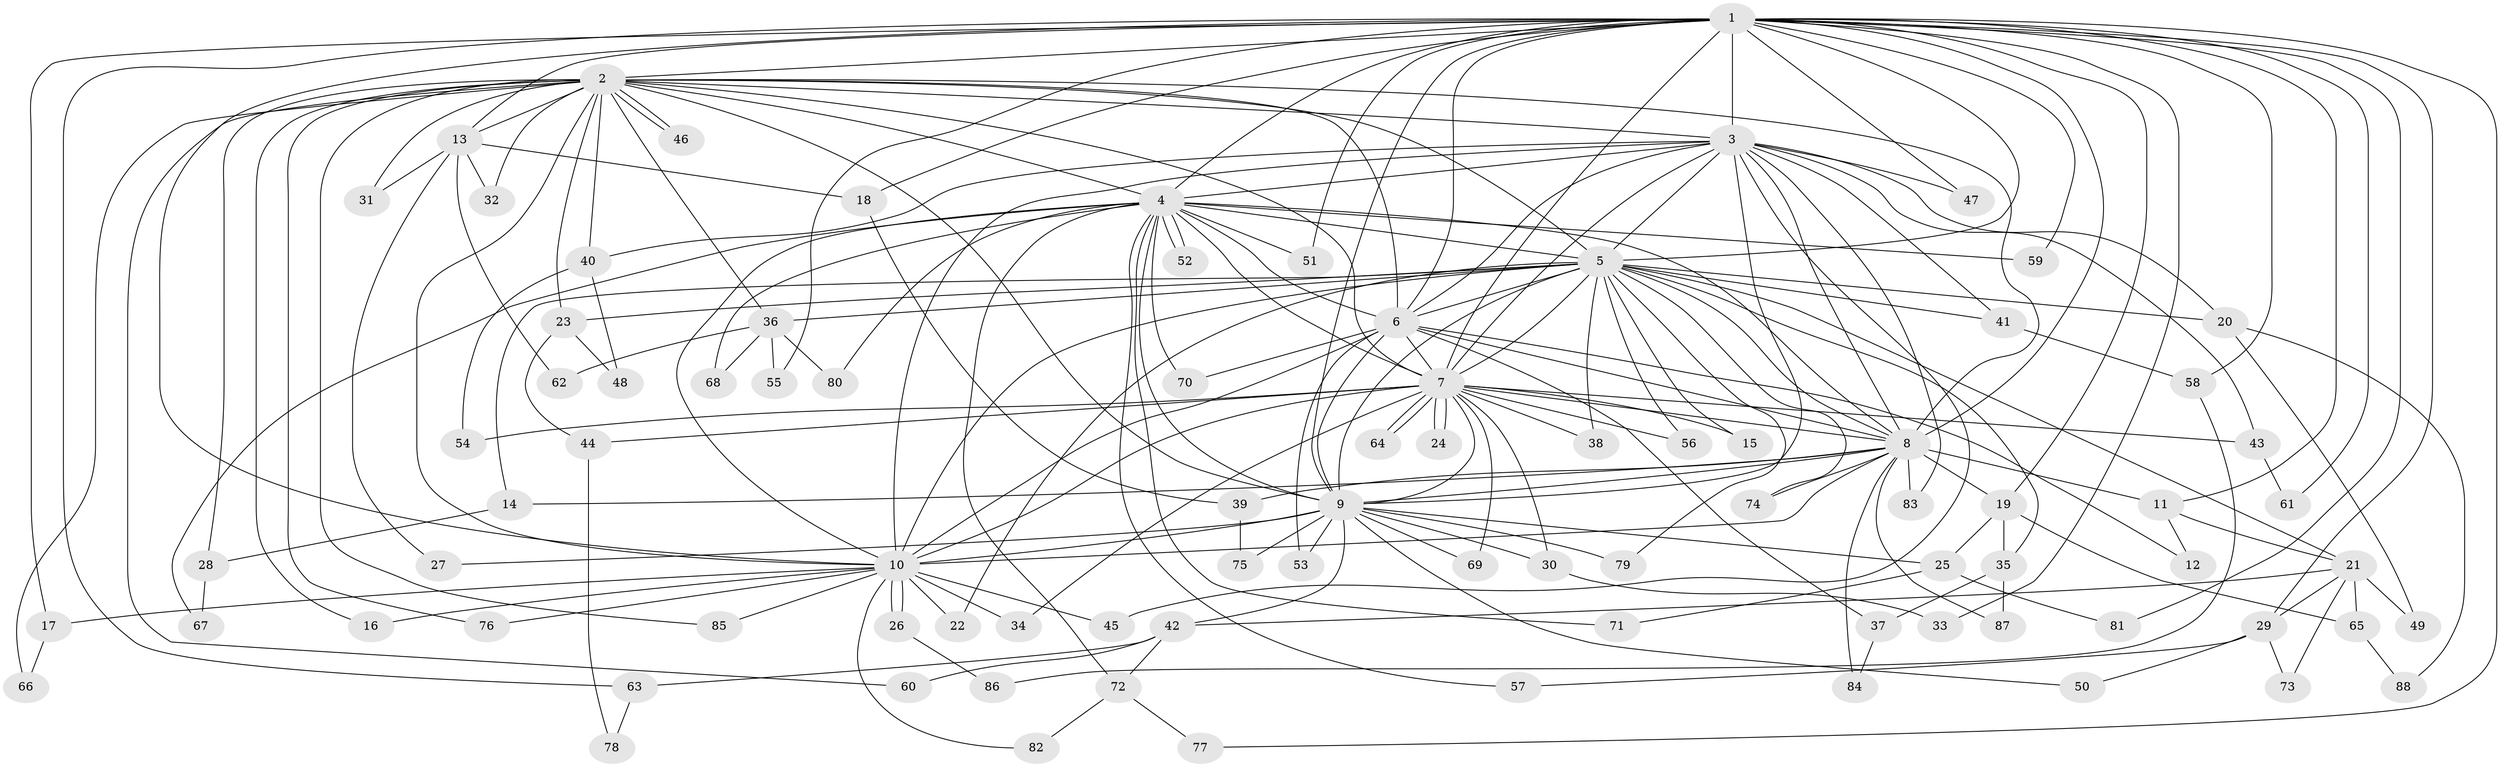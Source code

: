 // Generated by graph-tools (version 1.1) at 2025/14/03/09/25 04:14:00]
// undirected, 88 vertices, 201 edges
graph export_dot {
graph [start="1"]
  node [color=gray90,style=filled];
  1;
  2;
  3;
  4;
  5;
  6;
  7;
  8;
  9;
  10;
  11;
  12;
  13;
  14;
  15;
  16;
  17;
  18;
  19;
  20;
  21;
  22;
  23;
  24;
  25;
  26;
  27;
  28;
  29;
  30;
  31;
  32;
  33;
  34;
  35;
  36;
  37;
  38;
  39;
  40;
  41;
  42;
  43;
  44;
  45;
  46;
  47;
  48;
  49;
  50;
  51;
  52;
  53;
  54;
  55;
  56;
  57;
  58;
  59;
  60;
  61;
  62;
  63;
  64;
  65;
  66;
  67;
  68;
  69;
  70;
  71;
  72;
  73;
  74;
  75;
  76;
  77;
  78;
  79;
  80;
  81;
  82;
  83;
  84;
  85;
  86;
  87;
  88;
  1 -- 2;
  1 -- 3;
  1 -- 4;
  1 -- 5;
  1 -- 6;
  1 -- 7;
  1 -- 8;
  1 -- 9;
  1 -- 10;
  1 -- 11;
  1 -- 13;
  1 -- 17;
  1 -- 18;
  1 -- 19;
  1 -- 29;
  1 -- 33;
  1 -- 47;
  1 -- 51;
  1 -- 55;
  1 -- 58;
  1 -- 59;
  1 -- 61;
  1 -- 63;
  1 -- 77;
  1 -- 81;
  2 -- 3;
  2 -- 4;
  2 -- 5;
  2 -- 6;
  2 -- 7;
  2 -- 8;
  2 -- 9;
  2 -- 10;
  2 -- 13;
  2 -- 16;
  2 -- 23;
  2 -- 28;
  2 -- 31;
  2 -- 32;
  2 -- 36;
  2 -- 40;
  2 -- 46;
  2 -- 46;
  2 -- 60;
  2 -- 66;
  2 -- 76;
  2 -- 85;
  3 -- 4;
  3 -- 5;
  3 -- 6;
  3 -- 7;
  3 -- 8;
  3 -- 9;
  3 -- 10;
  3 -- 20;
  3 -- 40;
  3 -- 41;
  3 -- 43;
  3 -- 45;
  3 -- 47;
  3 -- 83;
  4 -- 5;
  4 -- 6;
  4 -- 7;
  4 -- 8;
  4 -- 9;
  4 -- 10;
  4 -- 51;
  4 -- 52;
  4 -- 52;
  4 -- 57;
  4 -- 59;
  4 -- 67;
  4 -- 68;
  4 -- 70;
  4 -- 71;
  4 -- 72;
  4 -- 80;
  5 -- 6;
  5 -- 7;
  5 -- 8;
  5 -- 9;
  5 -- 10;
  5 -- 14;
  5 -- 15;
  5 -- 20;
  5 -- 21;
  5 -- 22;
  5 -- 23;
  5 -- 35;
  5 -- 36;
  5 -- 38;
  5 -- 41;
  5 -- 56;
  5 -- 74;
  5 -- 79;
  6 -- 7;
  6 -- 8;
  6 -- 9;
  6 -- 10;
  6 -- 12;
  6 -- 37;
  6 -- 53;
  6 -- 70;
  7 -- 8;
  7 -- 9;
  7 -- 10;
  7 -- 15;
  7 -- 24;
  7 -- 24;
  7 -- 30;
  7 -- 34;
  7 -- 38;
  7 -- 43;
  7 -- 44;
  7 -- 54;
  7 -- 56;
  7 -- 64;
  7 -- 64;
  7 -- 69;
  8 -- 9;
  8 -- 10;
  8 -- 11;
  8 -- 14;
  8 -- 19;
  8 -- 39;
  8 -- 74;
  8 -- 83;
  8 -- 84;
  8 -- 87;
  9 -- 10;
  9 -- 25;
  9 -- 27;
  9 -- 30;
  9 -- 42;
  9 -- 50;
  9 -- 53;
  9 -- 69;
  9 -- 75;
  9 -- 79;
  10 -- 16;
  10 -- 17;
  10 -- 22;
  10 -- 26;
  10 -- 26;
  10 -- 34;
  10 -- 45;
  10 -- 76;
  10 -- 82;
  10 -- 85;
  11 -- 12;
  11 -- 21;
  13 -- 18;
  13 -- 27;
  13 -- 31;
  13 -- 32;
  13 -- 62;
  14 -- 28;
  17 -- 66;
  18 -- 39;
  19 -- 25;
  19 -- 35;
  19 -- 65;
  20 -- 49;
  20 -- 88;
  21 -- 29;
  21 -- 42;
  21 -- 49;
  21 -- 65;
  21 -- 73;
  23 -- 44;
  23 -- 48;
  25 -- 71;
  25 -- 81;
  26 -- 86;
  28 -- 67;
  29 -- 50;
  29 -- 57;
  29 -- 73;
  30 -- 33;
  35 -- 37;
  35 -- 87;
  36 -- 55;
  36 -- 62;
  36 -- 68;
  36 -- 80;
  37 -- 84;
  39 -- 75;
  40 -- 48;
  40 -- 54;
  41 -- 58;
  42 -- 60;
  42 -- 63;
  42 -- 72;
  43 -- 61;
  44 -- 78;
  58 -- 86;
  63 -- 78;
  65 -- 88;
  72 -- 77;
  72 -- 82;
}
